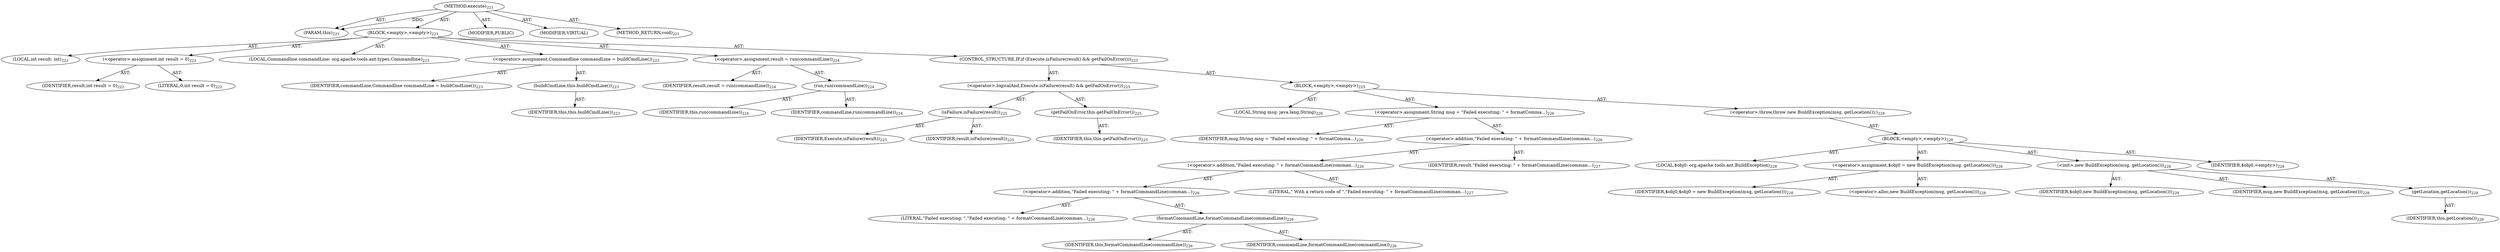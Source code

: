 digraph "execute" {  
"111669149702" [label = <(METHOD,execute)<SUB>221</SUB>> ]
"115964116992" [label = <(PARAM,this)<SUB>221</SUB>> ]
"25769803786" [label = <(BLOCK,&lt;empty&gt;,&lt;empty&gt;)<SUB>221</SUB>> ]
"94489280513" [label = <(LOCAL,int result: int)<SUB>222</SUB>> ]
"30064771091" [label = <(&lt;operator&gt;.assignment,int result = 0)<SUB>222</SUB>> ]
"68719476781" [label = <(IDENTIFIER,result,int result = 0)<SUB>222</SUB>> ]
"90194313218" [label = <(LITERAL,0,int result = 0)<SUB>222</SUB>> ]
"94489280514" [label = <(LOCAL,Commandline commandLine: org.apache.tools.ant.types.Commandline)<SUB>223</SUB>> ]
"30064771092" [label = <(&lt;operator&gt;.assignment,Commandline commandLine = buildCmdLine())<SUB>223</SUB>> ]
"68719476782" [label = <(IDENTIFIER,commandLine,Commandline commandLine = buildCmdLine())<SUB>223</SUB>> ]
"30064771093" [label = <(buildCmdLine,this.buildCmdLine())<SUB>223</SUB>> ]
"68719476736" [label = <(IDENTIFIER,this,this.buildCmdLine())<SUB>223</SUB>> ]
"30064771094" [label = <(&lt;operator&gt;.assignment,result = run(commandLine))<SUB>224</SUB>> ]
"68719476783" [label = <(IDENTIFIER,result,result = run(commandLine))<SUB>224</SUB>> ]
"30064771095" [label = <(run,run(commandLine))<SUB>224</SUB>> ]
"68719476737" [label = <(IDENTIFIER,this,run(commandLine))<SUB>224</SUB>> ]
"68719476784" [label = <(IDENTIFIER,commandLine,run(commandLine))<SUB>224</SUB>> ]
"47244640260" [label = <(CONTROL_STRUCTURE,IF,if (Execute.isFailure(result) &amp;&amp; getFailOnError()))<SUB>225</SUB>> ]
"30064771096" [label = <(&lt;operator&gt;.logicalAnd,Execute.isFailure(result) &amp;&amp; getFailOnError())<SUB>225</SUB>> ]
"30064771097" [label = <(isFailure,isFailure(result))<SUB>225</SUB>> ]
"68719476785" [label = <(IDENTIFIER,Execute,isFailure(result))<SUB>225</SUB>> ]
"68719476786" [label = <(IDENTIFIER,result,isFailure(result))<SUB>225</SUB>> ]
"30064771098" [label = <(getFailOnError,this.getFailOnError())<SUB>225</SUB>> ]
"68719476738" [label = <(IDENTIFIER,this,this.getFailOnError())<SUB>225</SUB>> ]
"25769803787" [label = <(BLOCK,&lt;empty&gt;,&lt;empty&gt;)<SUB>225</SUB>> ]
"94489280515" [label = <(LOCAL,String msg: java.lang.String)<SUB>226</SUB>> ]
"30064771099" [label = <(&lt;operator&gt;.assignment,String msg = &quot;Failed executing: &quot; + formatComma...)<SUB>226</SUB>> ]
"68719476787" [label = <(IDENTIFIER,msg,String msg = &quot;Failed executing: &quot; + formatComma...)<SUB>226</SUB>> ]
"30064771100" [label = <(&lt;operator&gt;.addition,&quot;Failed executing: &quot; + formatCommandLine(comman...)<SUB>226</SUB>> ]
"30064771101" [label = <(&lt;operator&gt;.addition,&quot;Failed executing: &quot; + formatCommandLine(comman...)<SUB>226</SUB>> ]
"30064771102" [label = <(&lt;operator&gt;.addition,&quot;Failed executing: &quot; + formatCommandLine(comman...)<SUB>226</SUB>> ]
"90194313219" [label = <(LITERAL,&quot;Failed executing: &quot;,&quot;Failed executing: &quot; + formatCommandLine(comman...)<SUB>226</SUB>> ]
"30064771103" [label = <(formatCommandLine,formatCommandLine(commandLine))<SUB>226</SUB>> ]
"68719476739" [label = <(IDENTIFIER,this,formatCommandLine(commandLine))<SUB>226</SUB>> ]
"68719476788" [label = <(IDENTIFIER,commandLine,formatCommandLine(commandLine))<SUB>226</SUB>> ]
"90194313220" [label = <(LITERAL,&quot; With a return code of &quot;,&quot;Failed executing: &quot; + formatCommandLine(comman...)<SUB>227</SUB>> ]
"68719476789" [label = <(IDENTIFIER,result,&quot;Failed executing: &quot; + formatCommandLine(comman...)<SUB>227</SUB>> ]
"30064771104" [label = <(&lt;operator&gt;.throw,throw new BuildException(msg, getLocation());)<SUB>228</SUB>> ]
"25769803788" [label = <(BLOCK,&lt;empty&gt;,&lt;empty&gt;)<SUB>228</SUB>> ]
"94489280516" [label = <(LOCAL,$obj0: org.apache.tools.ant.BuildException)<SUB>228</SUB>> ]
"30064771105" [label = <(&lt;operator&gt;.assignment,$obj0 = new BuildException(msg, getLocation()))<SUB>228</SUB>> ]
"68719476790" [label = <(IDENTIFIER,$obj0,$obj0 = new BuildException(msg, getLocation()))<SUB>228</SUB>> ]
"30064771106" [label = <(&lt;operator&gt;.alloc,new BuildException(msg, getLocation()))<SUB>228</SUB>> ]
"30064771107" [label = <(&lt;init&gt;,new BuildException(msg, getLocation()))<SUB>228</SUB>> ]
"68719476791" [label = <(IDENTIFIER,$obj0,new BuildException(msg, getLocation()))<SUB>228</SUB>> ]
"68719476792" [label = <(IDENTIFIER,msg,new BuildException(msg, getLocation()))<SUB>228</SUB>> ]
"30064771108" [label = <(getLocation,getLocation())<SUB>228</SUB>> ]
"68719476740" [label = <(IDENTIFIER,this,getLocation())<SUB>228</SUB>> ]
"68719476793" [label = <(IDENTIFIER,$obj0,&lt;empty&gt;)<SUB>228</SUB>> ]
"133143986214" [label = <(MODIFIER,PUBLIC)> ]
"133143986215" [label = <(MODIFIER,VIRTUAL)> ]
"128849018886" [label = <(METHOD_RETURN,void)<SUB>221</SUB>> ]
  "111669149702" -> "115964116992"  [ label = "AST: "] 
  "111669149702" -> "25769803786"  [ label = "AST: "] 
  "111669149702" -> "133143986214"  [ label = "AST: "] 
  "111669149702" -> "133143986215"  [ label = "AST: "] 
  "111669149702" -> "128849018886"  [ label = "AST: "] 
  "25769803786" -> "94489280513"  [ label = "AST: "] 
  "25769803786" -> "30064771091"  [ label = "AST: "] 
  "25769803786" -> "94489280514"  [ label = "AST: "] 
  "25769803786" -> "30064771092"  [ label = "AST: "] 
  "25769803786" -> "30064771094"  [ label = "AST: "] 
  "25769803786" -> "47244640260"  [ label = "AST: "] 
  "30064771091" -> "68719476781"  [ label = "AST: "] 
  "30064771091" -> "90194313218"  [ label = "AST: "] 
  "30064771092" -> "68719476782"  [ label = "AST: "] 
  "30064771092" -> "30064771093"  [ label = "AST: "] 
  "30064771093" -> "68719476736"  [ label = "AST: "] 
  "30064771094" -> "68719476783"  [ label = "AST: "] 
  "30064771094" -> "30064771095"  [ label = "AST: "] 
  "30064771095" -> "68719476737"  [ label = "AST: "] 
  "30064771095" -> "68719476784"  [ label = "AST: "] 
  "47244640260" -> "30064771096"  [ label = "AST: "] 
  "47244640260" -> "25769803787"  [ label = "AST: "] 
  "30064771096" -> "30064771097"  [ label = "AST: "] 
  "30064771096" -> "30064771098"  [ label = "AST: "] 
  "30064771097" -> "68719476785"  [ label = "AST: "] 
  "30064771097" -> "68719476786"  [ label = "AST: "] 
  "30064771098" -> "68719476738"  [ label = "AST: "] 
  "25769803787" -> "94489280515"  [ label = "AST: "] 
  "25769803787" -> "30064771099"  [ label = "AST: "] 
  "25769803787" -> "30064771104"  [ label = "AST: "] 
  "30064771099" -> "68719476787"  [ label = "AST: "] 
  "30064771099" -> "30064771100"  [ label = "AST: "] 
  "30064771100" -> "30064771101"  [ label = "AST: "] 
  "30064771100" -> "68719476789"  [ label = "AST: "] 
  "30064771101" -> "30064771102"  [ label = "AST: "] 
  "30064771101" -> "90194313220"  [ label = "AST: "] 
  "30064771102" -> "90194313219"  [ label = "AST: "] 
  "30064771102" -> "30064771103"  [ label = "AST: "] 
  "30064771103" -> "68719476739"  [ label = "AST: "] 
  "30064771103" -> "68719476788"  [ label = "AST: "] 
  "30064771104" -> "25769803788"  [ label = "AST: "] 
  "25769803788" -> "94489280516"  [ label = "AST: "] 
  "25769803788" -> "30064771105"  [ label = "AST: "] 
  "25769803788" -> "30064771107"  [ label = "AST: "] 
  "25769803788" -> "68719476793"  [ label = "AST: "] 
  "30064771105" -> "68719476790"  [ label = "AST: "] 
  "30064771105" -> "30064771106"  [ label = "AST: "] 
  "30064771107" -> "68719476791"  [ label = "AST: "] 
  "30064771107" -> "68719476792"  [ label = "AST: "] 
  "30064771107" -> "30064771108"  [ label = "AST: "] 
  "30064771108" -> "68719476740"  [ label = "AST: "] 
  "111669149702" -> "115964116992"  [ label = "DDG: "] 
}
